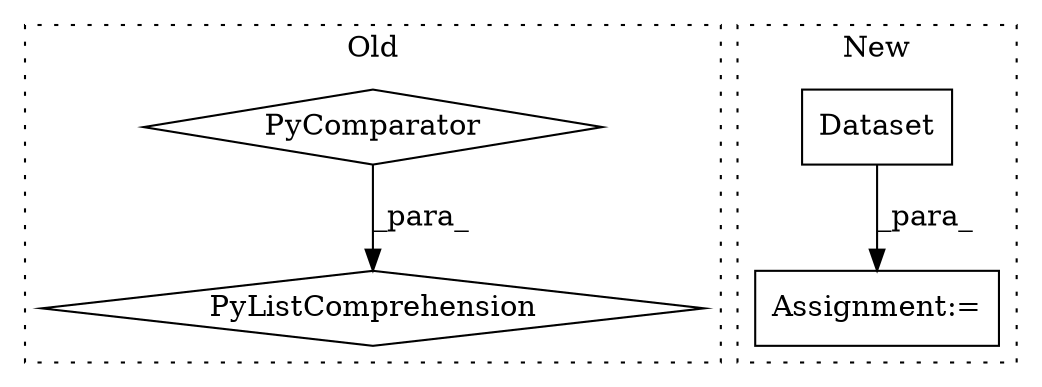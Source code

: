 digraph G {
subgraph cluster0 {
1 [label="PyListComprehension" a="109" s="1912" l="169" shape="diamond"];
3 [label="PyComparator" a="113" s="2046" l="27" shape="diamond"];
label = "Old";
style="dotted";
}
subgraph cluster1 {
2 [label="Dataset" a="32" s="1792" l="9" shape="box"];
4 [label="Assignment:=" a="7" s="1791" l="1" shape="box"];
label = "New";
style="dotted";
}
2 -> 4 [label="_para_"];
3 -> 1 [label="_para_"];
}